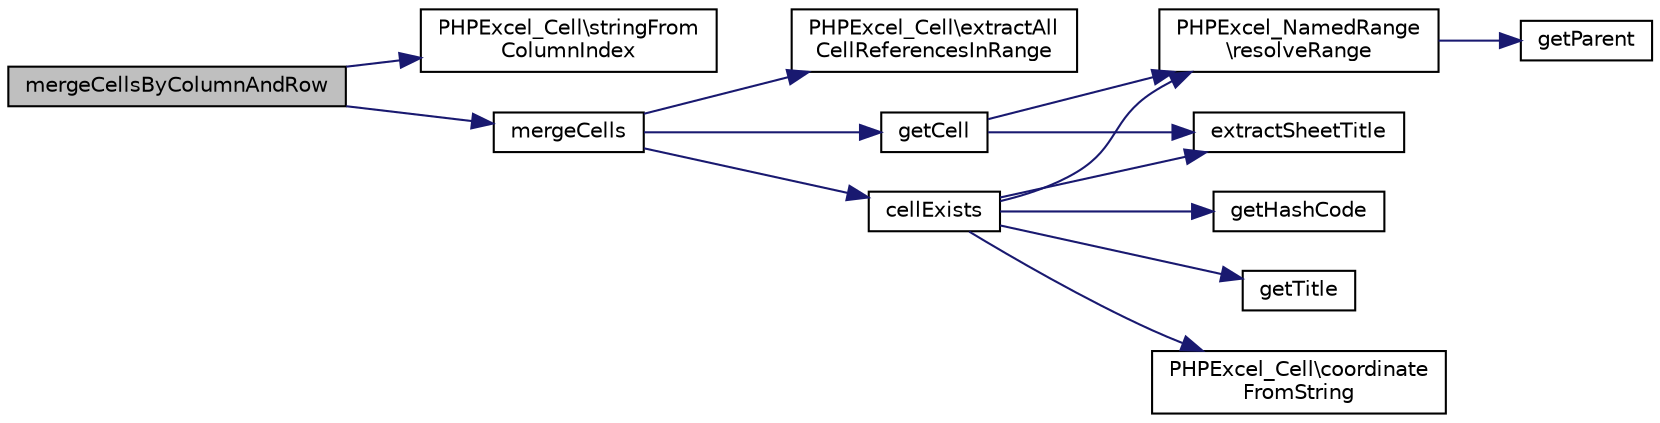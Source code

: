 digraph "mergeCellsByColumnAndRow"
{
  edge [fontname="Helvetica",fontsize="10",labelfontname="Helvetica",labelfontsize="10"];
  node [fontname="Helvetica",fontsize="10",shape=record];
  rankdir="LR";
  Node486 [label="mergeCellsByColumnAndRow",height=0.2,width=0.4,color="black", fillcolor="grey75", style="filled", fontcolor="black"];
  Node486 -> Node487 [color="midnightblue",fontsize="10",style="solid",fontname="Helvetica"];
  Node487 [label="PHPExcel_Cell\\stringFrom\lColumnIndex",height=0.2,width=0.4,color="black", fillcolor="white", style="filled",URL="$class_p_h_p_excel___cell.html#ab5501b4cf2f8cd0af389ad4096fb9387"];
  Node486 -> Node488 [color="midnightblue",fontsize="10",style="solid",fontname="Helvetica"];
  Node488 [label="mergeCells",height=0.2,width=0.4,color="black", fillcolor="white", style="filled",URL="$class_p_h_p_excel___worksheet.html#a08bbfbc911e898c20131208dc4645c38"];
  Node488 -> Node489 [color="midnightblue",fontsize="10",style="solid",fontname="Helvetica"];
  Node489 [label="PHPExcel_Cell\\extractAll\lCellReferencesInRange",height=0.2,width=0.4,color="black", fillcolor="white", style="filled",URL="$class_p_h_p_excel___cell.html#a63dc6fc782cd5373ee465863213dabdb"];
  Node488 -> Node490 [color="midnightblue",fontsize="10",style="solid",fontname="Helvetica"];
  Node490 [label="cellExists",height=0.2,width=0.4,color="black", fillcolor="white", style="filled",URL="$class_p_h_p_excel___worksheet.html#ae812f150807c66b8ef0d9cd35e3a859e"];
  Node490 -> Node491 [color="midnightblue",fontsize="10",style="solid",fontname="Helvetica"];
  Node491 [label="extractSheetTitle",height=0.2,width=0.4,color="black", fillcolor="white", style="filled",URL="$class_p_h_p_excel___worksheet.html#af647112824779ee4dd97cb9ff63926bd"];
  Node490 -> Node492 [color="midnightblue",fontsize="10",style="solid",fontname="Helvetica"];
  Node492 [label="PHPExcel_NamedRange\l\\resolveRange",height=0.2,width=0.4,color="black", fillcolor="white", style="filled",URL="$class_p_h_p_excel___named_range.html#abcf033bf855d17978f0ae3f631da7180"];
  Node492 -> Node493 [color="midnightblue",fontsize="10",style="solid",fontname="Helvetica"];
  Node493 [label="getParent",height=0.2,width=0.4,color="black", fillcolor="white", style="filled",URL="$class_p_h_p_excel___worksheet.html#a95ecaee3537b1ad29b04ef383a57bbae"];
  Node490 -> Node494 [color="midnightblue",fontsize="10",style="solid",fontname="Helvetica"];
  Node494 [label="getHashCode",height=0.2,width=0.4,color="black", fillcolor="white", style="filled",URL="$class_p_h_p_excel___worksheet.html#a565572289c60df45d1198602c6f93a8a"];
  Node490 -> Node495 [color="midnightblue",fontsize="10",style="solid",fontname="Helvetica"];
  Node495 [label="getTitle",height=0.2,width=0.4,color="black", fillcolor="white", style="filled",URL="$class_p_h_p_excel___worksheet.html#a95e859a4588a39a1824b717378a84c29"];
  Node490 -> Node496 [color="midnightblue",fontsize="10",style="solid",fontname="Helvetica"];
  Node496 [label="PHPExcel_Cell\\coordinate\lFromString",height=0.2,width=0.4,color="black", fillcolor="white", style="filled",URL="$class_p_h_p_excel___cell.html#a81e3469df94f7b5a1f5d9064575280a3"];
  Node488 -> Node497 [color="midnightblue",fontsize="10",style="solid",fontname="Helvetica"];
  Node497 [label="getCell",height=0.2,width=0.4,color="black", fillcolor="white", style="filled",URL="$class_p_h_p_excel___worksheet.html#a5e123e9c143c05385794d280bbd5dd0c"];
  Node497 -> Node491 [color="midnightblue",fontsize="10",style="solid",fontname="Helvetica"];
  Node497 -> Node492 [color="midnightblue",fontsize="10",style="solid",fontname="Helvetica"];
}
